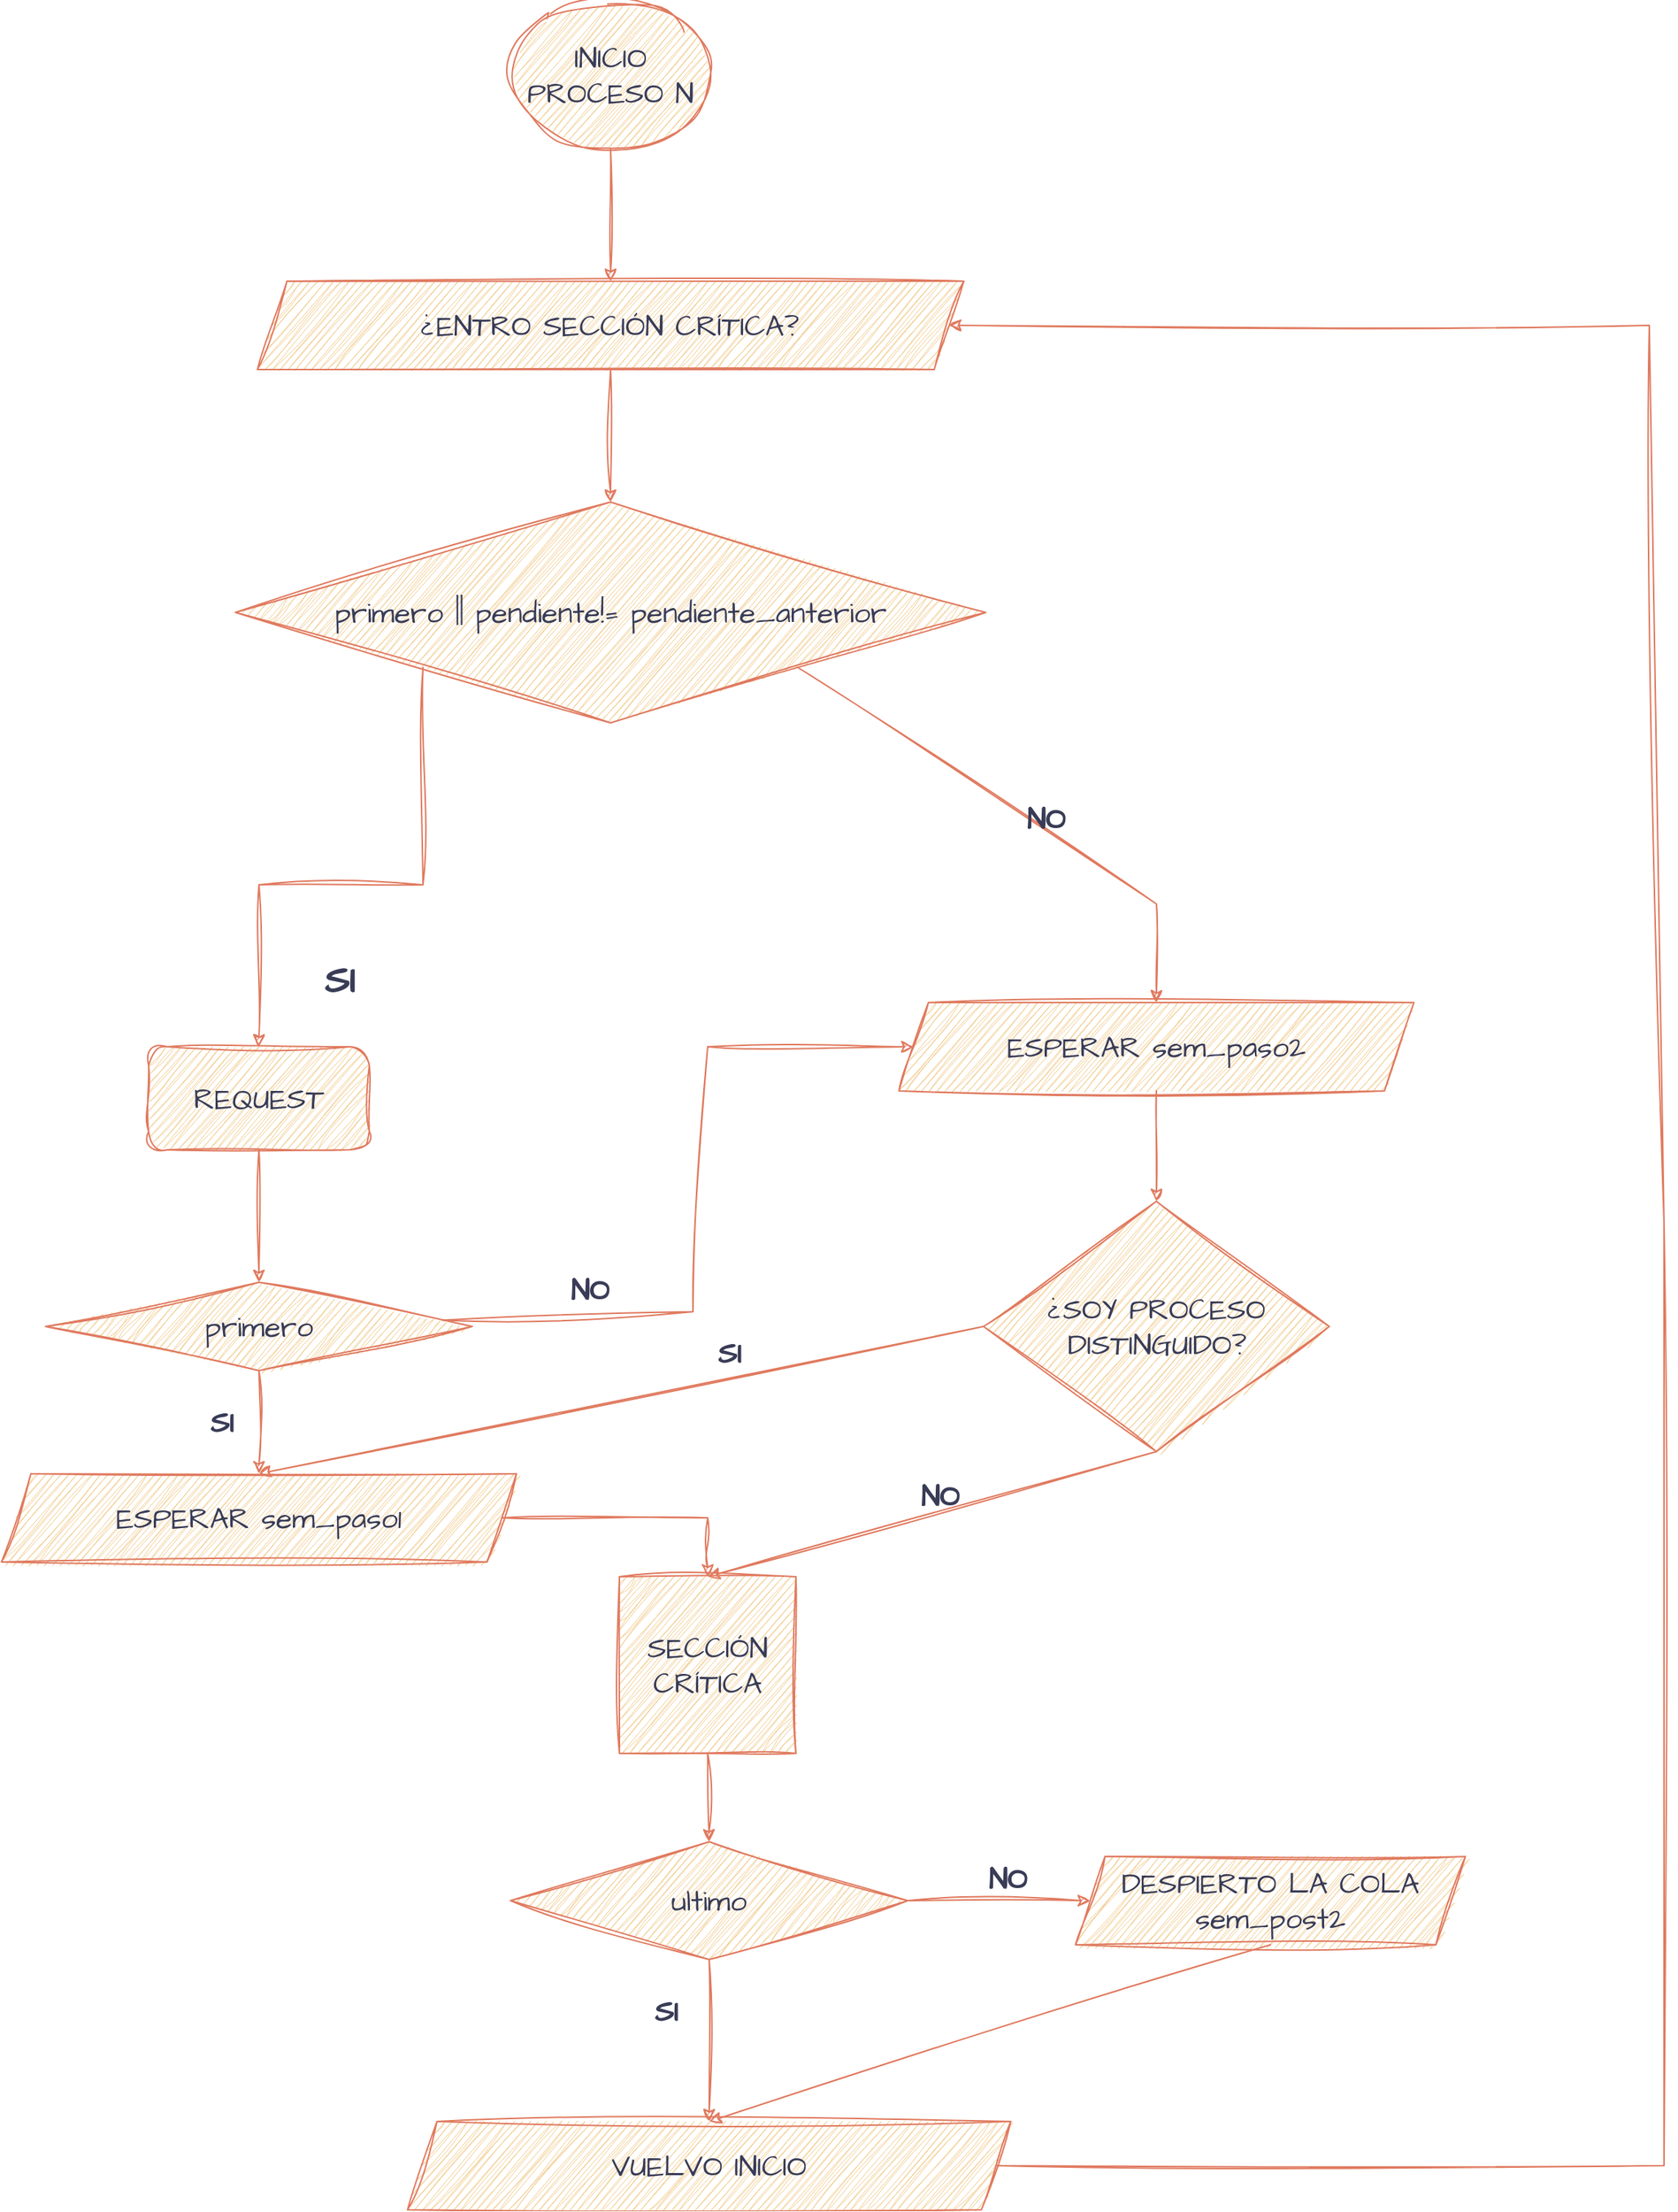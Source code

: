 <mxfile version="21.2.1" type="github">
  <diagram id="C5RBs43oDa-KdzZeNtuy" name="Page-1">
    <mxGraphModel dx="1750" dy="2112" grid="1" gridSize="10" guides="1" tooltips="1" connect="1" arrows="1" fold="1" page="1" pageScale="1" pageWidth="827" pageHeight="1169" math="0" shadow="0">
      <root>
        <mxCell id="WIyWlLk6GJQsqaUBKTNV-0" />
        <mxCell id="WIyWlLk6GJQsqaUBKTNV-1" parent="WIyWlLk6GJQsqaUBKTNV-0" />
        <mxCell id="RxG3ptaHkbl6OVE34IXq-1" value="INICIO PROCESO N" style="ellipse;whiteSpace=wrap;html=1;sketch=1;hachureGap=4;jiggle=2;curveFitting=1;strokeColor=#E07A5F;fontFamily=Architects Daughter;fontSource=https%3A%2F%2Ffonts.googleapis.com%2Fcss%3Ffamily%3DArchitects%2BDaughter;fontSize=20;fontColor=#393C56;fillColor=#F2CC8F;" vertex="1" parent="WIyWlLk6GJQsqaUBKTNV-1">
          <mxGeometry x="346" y="-350" width="136" height="100" as="geometry" />
        </mxCell>
        <mxCell id="RxG3ptaHkbl6OVE34IXq-7" style="edgeStyle=orthogonalEdgeStyle;rounded=0;sketch=1;hachureGap=4;jiggle=2;curveFitting=1;orthogonalLoop=1;jettySize=auto;html=1;exitX=0;exitY=1;exitDx=0;exitDy=0;entryX=0.5;entryY=0;entryDx=0;entryDy=0;strokeColor=#E07A5F;fontFamily=Architects Daughter;fontSource=https%3A%2F%2Ffonts.googleapis.com%2Fcss%3Ffamily%3DArchitects%2BDaughter;fontSize=16;fontColor=#393C56;fillColor=#F2CC8F;" edge="1" parent="WIyWlLk6GJQsqaUBKTNV-1" source="RxG3ptaHkbl6OVE34IXq-3" target="RxG3ptaHkbl6OVE34IXq-4">
          <mxGeometry relative="1" as="geometry" />
        </mxCell>
        <mxCell id="RxG3ptaHkbl6OVE34IXq-3" value="primero || pendiente!= pendiente_anterior" style="rhombus;whiteSpace=wrap;html=1;sketch=1;hachureGap=4;jiggle=2;curveFitting=1;strokeColor=#E07A5F;fontFamily=Architects Daughter;fontSource=https%3A%2F%2Ffonts.googleapis.com%2Fcss%3Ffamily%3DArchitects%2BDaughter;fontSize=20;fontColor=#393C56;fillColor=#F2CC8F;" vertex="1" parent="WIyWlLk6GJQsqaUBKTNV-1">
          <mxGeometry x="159" y="-10" width="510" height="150" as="geometry" />
        </mxCell>
        <mxCell id="RxG3ptaHkbl6OVE34IXq-22" style="edgeStyle=orthogonalEdgeStyle;rounded=0;sketch=1;hachureGap=4;jiggle=2;curveFitting=1;orthogonalLoop=1;jettySize=auto;html=1;exitX=0.5;exitY=1;exitDx=0;exitDy=0;strokeColor=#E07A5F;fontFamily=Architects Daughter;fontSource=https%3A%2F%2Ffonts.googleapis.com%2Fcss%3Ffamily%3DArchitects%2BDaughter;fontSize=16;fontColor=#393C56;fillColor=#F2CC8F;entryX=0.5;entryY=0;entryDx=0;entryDy=0;" edge="1" parent="WIyWlLk6GJQsqaUBKTNV-1" source="RxG3ptaHkbl6OVE34IXq-4" target="RxG3ptaHkbl6OVE34IXq-23">
          <mxGeometry relative="1" as="geometry">
            <mxPoint x="175.714" y="500" as="targetPoint" />
            <Array as="points" />
          </mxGeometry>
        </mxCell>
        <mxCell id="RxG3ptaHkbl6OVE34IXq-4" value="REQUEST" style="rounded=1;whiteSpace=wrap;html=1;sketch=1;hachureGap=4;jiggle=2;curveFitting=1;strokeColor=#E07A5F;fontFamily=Architects Daughter;fontSource=https%3A%2F%2Ffonts.googleapis.com%2Fcss%3Ffamily%3DArchitects%2BDaughter;fontSize=20;fontColor=#393C56;fillColor=#F2CC8F;arcSize=18;" vertex="1" parent="WIyWlLk6GJQsqaUBKTNV-1">
          <mxGeometry x="100" y="360" width="150" height="70" as="geometry" />
        </mxCell>
        <mxCell id="RxG3ptaHkbl6OVE34IXq-21" value="&lt;b&gt;&lt;font style=&quot;font-size: 26px;&quot;&gt;SI&lt;/font&gt;&lt;/b&gt;" style="text;html=1;strokeColor=none;fillColor=none;align=center;verticalAlign=middle;whiteSpace=wrap;rounded=0;fontSize=20;fontFamily=Architects Daughter;fontColor=#393C56;" vertex="1" parent="WIyWlLk6GJQsqaUBKTNV-1">
          <mxGeometry x="200" y="300" width="60" height="30" as="geometry" />
        </mxCell>
        <mxCell id="RxG3ptaHkbl6OVE34IXq-23" value="primero" style="rhombus;whiteSpace=wrap;html=1;sketch=1;hachureGap=4;jiggle=2;curveFitting=1;strokeColor=#E07A5F;fontFamily=Architects Daughter;fontSource=https%3A%2F%2Ffonts.googleapis.com%2Fcss%3Ffamily%3DArchitects%2BDaughter;fontSize=20;fontColor=#393C56;fillColor=#F2CC8F;" vertex="1" parent="WIyWlLk6GJQsqaUBKTNV-1">
          <mxGeometry x="30" y="520" width="290" height="60" as="geometry" />
        </mxCell>
        <mxCell id="RxG3ptaHkbl6OVE34IXq-29" value="" style="endArrow=classic;html=1;rounded=0;sketch=1;hachureGap=4;jiggle=2;curveFitting=1;strokeColor=#E07A5F;fontFamily=Architects Daughter;fontSource=https%3A%2F%2Ffonts.googleapis.com%2Fcss%3Ffamily%3DArchitects%2BDaughter;fontSize=16;fontColor=#393C56;fillColor=#F2CC8F;exitX=0.5;exitY=1;exitDx=0;exitDy=0;entryX=0.5;entryY=0;entryDx=0;entryDy=0;" edge="1" parent="WIyWlLk6GJQsqaUBKTNV-1" source="RxG3ptaHkbl6OVE34IXq-23" target="RxG3ptaHkbl6OVE34IXq-39">
          <mxGeometry width="50" height="50" relative="1" as="geometry">
            <mxPoint x="180" y="630" as="sourcePoint" />
            <mxPoint x="175" y="660" as="targetPoint" />
          </mxGeometry>
        </mxCell>
        <mxCell id="RxG3ptaHkbl6OVE34IXq-31" value="&lt;b&gt;SI&lt;/b&gt;" style="text;html=1;strokeColor=none;fillColor=none;align=center;verticalAlign=middle;whiteSpace=wrap;rounded=0;fontSize=20;fontFamily=Architects Daughter;fontColor=#393C56;" vertex="1" parent="WIyWlLk6GJQsqaUBKTNV-1">
          <mxGeometry x="120" y="600" width="60" height="30" as="geometry" />
        </mxCell>
        <mxCell id="RxG3ptaHkbl6OVE34IXq-33" value="&lt;b&gt;NO&lt;/b&gt;" style="text;html=1;strokeColor=none;fillColor=none;align=center;verticalAlign=middle;whiteSpace=wrap;rounded=0;fontSize=20;fontFamily=Architects Daughter;fontColor=#393C56;" vertex="1" parent="WIyWlLk6GJQsqaUBKTNV-1">
          <mxGeometry x="370" y="510" width="60" height="30" as="geometry" />
        </mxCell>
        <mxCell id="RxG3ptaHkbl6OVE34IXq-34" value="" style="endArrow=classic;html=1;rounded=0;sketch=1;hachureGap=4;jiggle=2;curveFitting=1;strokeColor=#E07A5F;fontFamily=Architects Daughter;fontSource=https%3A%2F%2Ffonts.googleapis.com%2Fcss%3Ffamily%3DArchitects%2BDaughter;fontSize=16;fontColor=#393C56;fillColor=#F2CC8F;exitX=1;exitY=1;exitDx=0;exitDy=0;entryX=0.5;entryY=0;entryDx=0;entryDy=0;" edge="1" parent="WIyWlLk6GJQsqaUBKTNV-1" source="RxG3ptaHkbl6OVE34IXq-3" target="RxG3ptaHkbl6OVE34IXq-42">
          <mxGeometry width="50" height="50" relative="1" as="geometry">
            <mxPoint x="540" y="360" as="sourcePoint" />
            <mxPoint x="770" y="330" as="targetPoint" />
            <Array as="points">
              <mxPoint x="785" y="263" />
            </Array>
          </mxGeometry>
        </mxCell>
        <mxCell id="RxG3ptaHkbl6OVE34IXq-35" value="&lt;b&gt;NO&lt;/b&gt;" style="text;html=1;strokeColor=none;fillColor=none;align=center;verticalAlign=middle;whiteSpace=wrap;rounded=0;fontSize=20;fontFamily=Architects Daughter;fontColor=#393C56;" vertex="1" parent="WIyWlLk6GJQsqaUBKTNV-1">
          <mxGeometry x="680" y="190" width="60" height="30" as="geometry" />
        </mxCell>
        <mxCell id="RxG3ptaHkbl6OVE34IXq-38" value="" style="endArrow=classic;html=1;rounded=0;sketch=1;hachureGap=4;jiggle=2;curveFitting=1;strokeColor=#E07A5F;fontFamily=Architects Daughter;fontSource=https%3A%2F%2Ffonts.googleapis.com%2Fcss%3Ffamily%3DArchitects%2BDaughter;fontSize=16;fontColor=#393C56;fillColor=#F2CC8F;entryX=0;entryY=0.5;entryDx=0;entryDy=0;" edge="1" parent="WIyWlLk6GJQsqaUBKTNV-1" source="RxG3ptaHkbl6OVE34IXq-23" target="RxG3ptaHkbl6OVE34IXq-42">
          <mxGeometry width="50" height="50" relative="1" as="geometry">
            <mxPoint x="320" y="600" as="sourcePoint" />
            <mxPoint x="650" y="360" as="targetPoint" />
            <Array as="points">
              <mxPoint x="470" y="540" />
              <mxPoint x="480" y="360" />
            </Array>
          </mxGeometry>
        </mxCell>
        <mxCell id="RxG3ptaHkbl6OVE34IXq-39" value="ESPERAR sem_paso1" style="shape=parallelogram;perimeter=parallelogramPerimeter;whiteSpace=wrap;html=1;fixedSize=1;sketch=1;hachureGap=4;jiggle=2;curveFitting=1;strokeColor=#E07A5F;fontFamily=Architects Daughter;fontSource=https%3A%2F%2Ffonts.googleapis.com%2Fcss%3Ffamily%3DArchitects%2BDaughter;fontSize=20;fontColor=#393C56;fillColor=#F2CC8F;" vertex="1" parent="WIyWlLk6GJQsqaUBKTNV-1">
          <mxGeometry y="650" width="350" height="60" as="geometry" />
        </mxCell>
        <mxCell id="RxG3ptaHkbl6OVE34IXq-42" value="ESPERAR sem_paso2" style="shape=parallelogram;perimeter=parallelogramPerimeter;whiteSpace=wrap;html=1;fixedSize=1;sketch=1;hachureGap=4;jiggle=2;curveFitting=1;strokeColor=#E07A5F;fontFamily=Architects Daughter;fontSource=https%3A%2F%2Ffonts.googleapis.com%2Fcss%3Ffamily%3DArchitects%2BDaughter;fontSize=20;fontColor=#393C56;fillColor=#F2CC8F;" vertex="1" parent="WIyWlLk6GJQsqaUBKTNV-1">
          <mxGeometry x="610" y="330" width="350" height="60" as="geometry" />
        </mxCell>
        <mxCell id="RxG3ptaHkbl6OVE34IXq-43" value="&lt;div&gt;SECCIÓN&lt;/div&gt;&lt;div&gt;CRÍTICA&lt;br&gt;&lt;/div&gt;" style="whiteSpace=wrap;html=1;aspect=fixed;sketch=1;hachureGap=4;jiggle=2;curveFitting=1;strokeColor=#E07A5F;fontFamily=Architects Daughter;fontSource=https%3A%2F%2Ffonts.googleapis.com%2Fcss%3Ffamily%3DArchitects%2BDaughter;fontSize=20;fontColor=#393C56;fillColor=#F2CC8F;" vertex="1" parent="WIyWlLk6GJQsqaUBKTNV-1">
          <mxGeometry x="420" y="720" width="120" height="120" as="geometry" />
        </mxCell>
        <mxCell id="RxG3ptaHkbl6OVE34IXq-44" value="" style="endArrow=classic;html=1;rounded=0;sketch=1;hachureGap=4;jiggle=2;curveFitting=1;strokeColor=#E07A5F;fontFamily=Architects Daughter;fontSource=https%3A%2F%2Ffonts.googleapis.com%2Fcss%3Ffamily%3DArchitects%2BDaughter;fontSize=16;fontColor=#393C56;fillColor=#F2CC8F;exitX=1;exitY=0.5;exitDx=0;exitDy=0;entryX=0.5;entryY=0;entryDx=0;entryDy=0;" edge="1" parent="WIyWlLk6GJQsqaUBKTNV-1" source="RxG3ptaHkbl6OVE34IXq-39" target="RxG3ptaHkbl6OVE34IXq-43">
          <mxGeometry width="50" height="50" relative="1" as="geometry">
            <mxPoint x="340" y="740" as="sourcePoint" />
            <mxPoint x="480" y="700" as="targetPoint" />
            <Array as="points">
              <mxPoint x="480" y="680" />
            </Array>
          </mxGeometry>
        </mxCell>
        <mxCell id="RxG3ptaHkbl6OVE34IXq-45" value="ultimo" style="rhombus;whiteSpace=wrap;html=1;sketch=1;hachureGap=4;jiggle=2;curveFitting=1;strokeColor=#E07A5F;fontFamily=Architects Daughter;fontSource=https%3A%2F%2Ffonts.googleapis.com%2Fcss%3Ffamily%3DArchitects%2BDaughter;fontSize=20;fontColor=#393C56;fillColor=#F2CC8F;" vertex="1" parent="WIyWlLk6GJQsqaUBKTNV-1">
          <mxGeometry x="346" y="900" width="270" height="80" as="geometry" />
        </mxCell>
        <mxCell id="RxG3ptaHkbl6OVE34IXq-47" value="" style="endArrow=classic;html=1;rounded=0;sketch=1;hachureGap=4;jiggle=2;curveFitting=1;strokeColor=#E07A5F;fontFamily=Architects Daughter;fontSource=https%3A%2F%2Ffonts.googleapis.com%2Fcss%3Ffamily%3DArchitects%2BDaughter;fontSize=16;fontColor=#393C56;fillColor=#F2CC8F;exitX=0.5;exitY=1;exitDx=0;exitDy=0;entryX=0.5;entryY=0;entryDx=0;entryDy=0;" edge="1" parent="WIyWlLk6GJQsqaUBKTNV-1" source="RxG3ptaHkbl6OVE34IXq-43" target="RxG3ptaHkbl6OVE34IXq-45">
          <mxGeometry width="50" height="50" relative="1" as="geometry">
            <mxPoint x="480" y="900" as="sourcePoint" />
            <mxPoint x="530" y="850" as="targetPoint" />
          </mxGeometry>
        </mxCell>
        <mxCell id="RxG3ptaHkbl6OVE34IXq-48" value="" style="endArrow=classic;html=1;rounded=0;sketch=1;hachureGap=4;jiggle=2;curveFitting=1;strokeColor=#E07A5F;fontFamily=Architects Daughter;fontSource=https%3A%2F%2Ffonts.googleapis.com%2Fcss%3Ffamily%3DArchitects%2BDaughter;fontSize=16;fontColor=#393C56;fillColor=#F2CC8F;exitX=0.5;exitY=1;exitDx=0;exitDy=0;entryX=0.5;entryY=0;entryDx=0;entryDy=0;" edge="1" parent="WIyWlLk6GJQsqaUBKTNV-1" source="RxG3ptaHkbl6OVE34IXq-45" target="RxG3ptaHkbl6OVE34IXq-60">
          <mxGeometry width="50" height="50" relative="1" as="geometry">
            <mxPoint x="480" y="1060" as="sourcePoint" />
            <mxPoint x="481" y="1050" as="targetPoint" />
          </mxGeometry>
        </mxCell>
        <mxCell id="RxG3ptaHkbl6OVE34IXq-51" value="&lt;b&gt;SI&lt;/b&gt;" style="text;html=1;strokeColor=none;fillColor=none;align=center;verticalAlign=middle;whiteSpace=wrap;rounded=0;fontSize=20;fontFamily=Architects Daughter;fontColor=#393C56;" vertex="1" parent="WIyWlLk6GJQsqaUBKTNV-1">
          <mxGeometry x="422" y="1000" width="60" height="30" as="geometry" />
        </mxCell>
        <mxCell id="RxG3ptaHkbl6OVE34IXq-52" style="edgeStyle=orthogonalEdgeStyle;rounded=0;sketch=1;hachureGap=4;jiggle=2;curveFitting=1;orthogonalLoop=1;jettySize=auto;html=1;exitX=0.5;exitY=1;exitDx=0;exitDy=0;strokeColor=#E07A5F;fontFamily=Architects Daughter;fontSource=https%3A%2F%2Ffonts.googleapis.com%2Fcss%3Ffamily%3DArchitects%2BDaughter;fontSize=16;fontColor=#393C56;fillColor=#F2CC8F;" edge="1" parent="WIyWlLk6GJQsqaUBKTNV-1" source="RxG3ptaHkbl6OVE34IXq-51" target="RxG3ptaHkbl6OVE34IXq-51">
          <mxGeometry relative="1" as="geometry" />
        </mxCell>
        <mxCell id="RxG3ptaHkbl6OVE34IXq-54" value="¿ENTRO SECCIÓN CRÍTICA?" style="shape=parallelogram;perimeter=parallelogramPerimeter;whiteSpace=wrap;html=1;fixedSize=1;sketch=1;hachureGap=4;jiggle=2;curveFitting=1;strokeColor=#E07A5F;fontFamily=Architects Daughter;fontSource=https%3A%2F%2Ffonts.googleapis.com%2Fcss%3Ffamily%3DArchitects%2BDaughter;fontSize=20;fontColor=#393C56;fillColor=#F2CC8F;" vertex="1" parent="WIyWlLk6GJQsqaUBKTNV-1">
          <mxGeometry x="174" y="-160" width="480" height="60" as="geometry" />
        </mxCell>
        <mxCell id="RxG3ptaHkbl6OVE34IXq-55" value="" style="endArrow=classic;html=1;rounded=0;sketch=1;hachureGap=4;jiggle=2;curveFitting=1;strokeColor=#E07A5F;fontFamily=Architects Daughter;fontSource=https%3A%2F%2Ffonts.googleapis.com%2Fcss%3Ffamily%3DArchitects%2BDaughter;fontSize=16;fontColor=#393C56;fillColor=#F2CC8F;exitX=0.5;exitY=1;exitDx=0;exitDy=0;entryX=0.5;entryY=0;entryDx=0;entryDy=0;" edge="1" parent="WIyWlLk6GJQsqaUBKTNV-1" source="RxG3ptaHkbl6OVE34IXq-54" target="RxG3ptaHkbl6OVE34IXq-3">
          <mxGeometry width="50" height="50" relative="1" as="geometry">
            <mxPoint x="390" y="40" as="sourcePoint" />
            <mxPoint x="414" y="140" as="targetPoint" />
          </mxGeometry>
        </mxCell>
        <mxCell id="RxG3ptaHkbl6OVE34IXq-58" value="" style="endArrow=classic;html=1;rounded=0;sketch=1;hachureGap=4;jiggle=2;curveFitting=1;strokeColor=#E07A5F;fontFamily=Architects Daughter;fontSource=https%3A%2F%2Ffonts.googleapis.com%2Fcss%3Ffamily%3DArchitects%2BDaughter;fontSize=16;fontColor=#393C56;fillColor=#F2CC8F;exitX=0.5;exitY=1;exitDx=0;exitDy=0;entryX=0.5;entryY=0;entryDx=0;entryDy=0;" edge="1" parent="WIyWlLk6GJQsqaUBKTNV-1" source="RxG3ptaHkbl6OVE34IXq-1" target="RxG3ptaHkbl6OVE34IXq-54">
          <mxGeometry width="50" height="50" relative="1" as="geometry">
            <mxPoint x="290" y="-180" as="sourcePoint" />
            <mxPoint x="340" y="-230" as="targetPoint" />
          </mxGeometry>
        </mxCell>
        <mxCell id="RxG3ptaHkbl6OVE34IXq-60" value="VUELVO INICIO" style="shape=parallelogram;perimeter=parallelogramPerimeter;whiteSpace=wrap;html=1;fixedSize=1;sketch=1;hachureGap=4;jiggle=2;curveFitting=1;strokeColor=#E07A5F;fontFamily=Architects Daughter;fontSource=https%3A%2F%2Ffonts.googleapis.com%2Fcss%3Ffamily%3DArchitects%2BDaughter;fontSize=20;fontColor=#393C56;fillColor=#F2CC8F;" vertex="1" parent="WIyWlLk6GJQsqaUBKTNV-1">
          <mxGeometry x="276" y="1090" width="410" height="60" as="geometry" />
        </mxCell>
        <mxCell id="RxG3ptaHkbl6OVE34IXq-63" value="" style="endArrow=classic;html=1;rounded=0;sketch=1;hachureGap=4;jiggle=2;curveFitting=1;strokeColor=#E07A5F;fontFamily=Architects Daughter;fontSource=https%3A%2F%2Ffonts.googleapis.com%2Fcss%3Ffamily%3DArchitects%2BDaughter;fontSize=16;fontColor=#393C56;fillColor=#F2CC8F;exitX=1;exitY=0.5;exitDx=0;exitDy=0;entryX=1;entryY=0.5;entryDx=0;entryDy=0;" edge="1" parent="WIyWlLk6GJQsqaUBKTNV-1" source="RxG3ptaHkbl6OVE34IXq-60" target="RxG3ptaHkbl6OVE34IXq-54">
          <mxGeometry width="50" height="50" relative="1" as="geometry">
            <mxPoint x="770" y="1130" as="sourcePoint" />
            <mxPoint x="980" y="150" as="targetPoint" />
            <Array as="points">
              <mxPoint x="1130" y="1120" />
              <mxPoint x="1130" y="480" />
              <mxPoint x="1120" y="-130" />
            </Array>
          </mxGeometry>
        </mxCell>
        <mxCell id="RxG3ptaHkbl6OVE34IXq-67" value="&lt;b&gt;NO&lt;/b&gt;" style="text;html=1;strokeColor=none;fillColor=none;align=center;verticalAlign=middle;whiteSpace=wrap;rounded=0;fontSize=20;fontFamily=Architects Daughter;fontColor=#393C56;" vertex="1" parent="WIyWlLk6GJQsqaUBKTNV-1">
          <mxGeometry x="654" y="910" width="60" height="30" as="geometry" />
        </mxCell>
        <mxCell id="RxG3ptaHkbl6OVE34IXq-68" value="¿SOY PROCESO DISTINGUIDO?" style="rhombus;whiteSpace=wrap;html=1;sketch=1;hachureGap=4;jiggle=2;curveFitting=1;strokeColor=#E07A5F;fontFamily=Architects Daughter;fontSource=https%3A%2F%2Ffonts.googleapis.com%2Fcss%3Ffamily%3DArchitects%2BDaughter;fontSize=20;fontColor=#393C56;fillColor=#F2CC8F;" vertex="1" parent="WIyWlLk6GJQsqaUBKTNV-1">
          <mxGeometry x="667.5" y="465" width="235" height="170" as="geometry" />
        </mxCell>
        <mxCell id="RxG3ptaHkbl6OVE34IXq-69" value="" style="endArrow=classic;html=1;rounded=0;sketch=1;hachureGap=4;jiggle=2;curveFitting=1;strokeColor=#E07A5F;fontFamily=Architects Daughter;fontSource=https%3A%2F%2Ffonts.googleapis.com%2Fcss%3Ffamily%3DArchitects%2BDaughter;fontSize=16;fontColor=#393C56;fillColor=#F2CC8F;exitX=0.5;exitY=1;exitDx=0;exitDy=0;entryX=0.5;entryY=0;entryDx=0;entryDy=0;" edge="1" parent="WIyWlLk6GJQsqaUBKTNV-1" source="RxG3ptaHkbl6OVE34IXq-42" target="RxG3ptaHkbl6OVE34IXq-68">
          <mxGeometry width="50" height="50" relative="1" as="geometry">
            <mxPoint x="800" y="460" as="sourcePoint" />
            <mxPoint x="850" y="410" as="targetPoint" />
            <Array as="points" />
          </mxGeometry>
        </mxCell>
        <mxCell id="RxG3ptaHkbl6OVE34IXq-70" value="&lt;div&gt;DESPIERTO LA COLA&lt;/div&gt;&lt;div&gt;sem_post2&lt;br&gt;&lt;/div&gt;" style="shape=parallelogram;perimeter=parallelogramPerimeter;whiteSpace=wrap;html=1;fixedSize=1;sketch=1;hachureGap=4;jiggle=2;curveFitting=1;strokeColor=#E07A5F;fontFamily=Architects Daughter;fontSource=https%3A%2F%2Ffonts.googleapis.com%2Fcss%3Ffamily%3DArchitects%2BDaughter;fontSize=20;fontColor=#393C56;fillColor=#F2CC8F;" vertex="1" parent="WIyWlLk6GJQsqaUBKTNV-1">
          <mxGeometry x="730" y="910" width="265" height="60" as="geometry" />
        </mxCell>
        <mxCell id="RxG3ptaHkbl6OVE34IXq-71" value="" style="endArrow=classic;html=1;rounded=0;sketch=1;hachureGap=4;jiggle=2;curveFitting=1;strokeColor=#E07A5F;fontFamily=Architects Daughter;fontSource=https%3A%2F%2Ffonts.googleapis.com%2Fcss%3Ffamily%3DArchitects%2BDaughter;fontSize=16;fontColor=#393C56;fillColor=#F2CC8F;exitX=1;exitY=0.5;exitDx=0;exitDy=0;entryX=0;entryY=0.5;entryDx=0;entryDy=0;" edge="1" parent="WIyWlLk6GJQsqaUBKTNV-1" source="RxG3ptaHkbl6OVE34IXq-45" target="RxG3ptaHkbl6OVE34IXq-70">
          <mxGeometry width="50" height="50" relative="1" as="geometry">
            <mxPoint x="640" y="1010" as="sourcePoint" />
            <mxPoint x="690" y="960" as="targetPoint" />
          </mxGeometry>
        </mxCell>
        <mxCell id="RxG3ptaHkbl6OVE34IXq-72" value="" style="endArrow=classic;html=1;rounded=0;sketch=1;hachureGap=4;jiggle=2;curveFitting=1;strokeColor=#E07A5F;fontFamily=Architects Daughter;fontSource=https%3A%2F%2Ffonts.googleapis.com%2Fcss%3Ffamily%3DArchitects%2BDaughter;fontSize=16;fontColor=#393C56;fillColor=#F2CC8F;exitX=0.5;exitY=1;exitDx=0;exitDy=0;entryX=0.5;entryY=0;entryDx=0;entryDy=0;" edge="1" parent="WIyWlLk6GJQsqaUBKTNV-1" source="RxG3ptaHkbl6OVE34IXq-70" target="RxG3ptaHkbl6OVE34IXq-60">
          <mxGeometry width="50" height="50" relative="1" as="geometry">
            <mxPoint x="820" y="1040" as="sourcePoint" />
            <mxPoint x="863" y="1130" as="targetPoint" />
          </mxGeometry>
        </mxCell>
        <mxCell id="RxG3ptaHkbl6OVE34IXq-73" value="" style="endArrow=classic;html=1;rounded=0;sketch=1;hachureGap=4;jiggle=2;curveFitting=1;strokeColor=#E07A5F;fontFamily=Architects Daughter;fontSource=https%3A%2F%2Ffonts.googleapis.com%2Fcss%3Ffamily%3DArchitects%2BDaughter;fontSize=16;fontColor=#393C56;fillColor=#F2CC8F;exitX=0;exitY=0.5;exitDx=0;exitDy=0;entryX=0.5;entryY=0;entryDx=0;entryDy=0;" edge="1" parent="WIyWlLk6GJQsqaUBKTNV-1" source="RxG3ptaHkbl6OVE34IXq-68" target="RxG3ptaHkbl6OVE34IXq-39">
          <mxGeometry width="50" height="50" relative="1" as="geometry">
            <mxPoint x="580" y="610" as="sourcePoint" />
            <mxPoint x="630" y="560" as="targetPoint" />
          </mxGeometry>
        </mxCell>
        <mxCell id="RxG3ptaHkbl6OVE34IXq-75" value="&lt;b&gt;SI&lt;/b&gt;" style="text;html=1;strokeColor=none;fillColor=none;align=center;verticalAlign=middle;whiteSpace=wrap;rounded=0;fontSize=20;fontFamily=Architects Daughter;fontColor=#393C56;" vertex="1" parent="WIyWlLk6GJQsqaUBKTNV-1">
          <mxGeometry x="460" y="550" width="70" height="35" as="geometry" />
        </mxCell>
        <mxCell id="RxG3ptaHkbl6OVE34IXq-77" value="&lt;b&gt;NO&lt;/b&gt;" style="text;html=1;strokeColor=none;fillColor=none;align=center;verticalAlign=middle;whiteSpace=wrap;rounded=0;fontSize=20;fontFamily=Architects Daughter;fontColor=#393C56;" vertex="1" parent="WIyWlLk6GJQsqaUBKTNV-1">
          <mxGeometry x="607.5" y="650" width="60" height="30" as="geometry" />
        </mxCell>
        <mxCell id="RxG3ptaHkbl6OVE34IXq-79" value="" style="endArrow=classic;html=1;rounded=0;sketch=1;hachureGap=4;jiggle=2;curveFitting=1;strokeColor=#E07A5F;fontFamily=Architects Daughter;fontSource=https%3A%2F%2Ffonts.googleapis.com%2Fcss%3Ffamily%3DArchitects%2BDaughter;fontSize=16;fontColor=#393C56;fillColor=#F2CC8F;exitX=0.5;exitY=1;exitDx=0;exitDy=0;entryX=0.5;entryY=0;entryDx=0;entryDy=0;" edge="1" parent="WIyWlLk6GJQsqaUBKTNV-1" source="RxG3ptaHkbl6OVE34IXq-68" target="RxG3ptaHkbl6OVE34IXq-43">
          <mxGeometry width="50" height="50" relative="1" as="geometry">
            <mxPoint x="680" y="750" as="sourcePoint" />
            <mxPoint x="730" y="700" as="targetPoint" />
          </mxGeometry>
        </mxCell>
      </root>
    </mxGraphModel>
  </diagram>
</mxfile>

